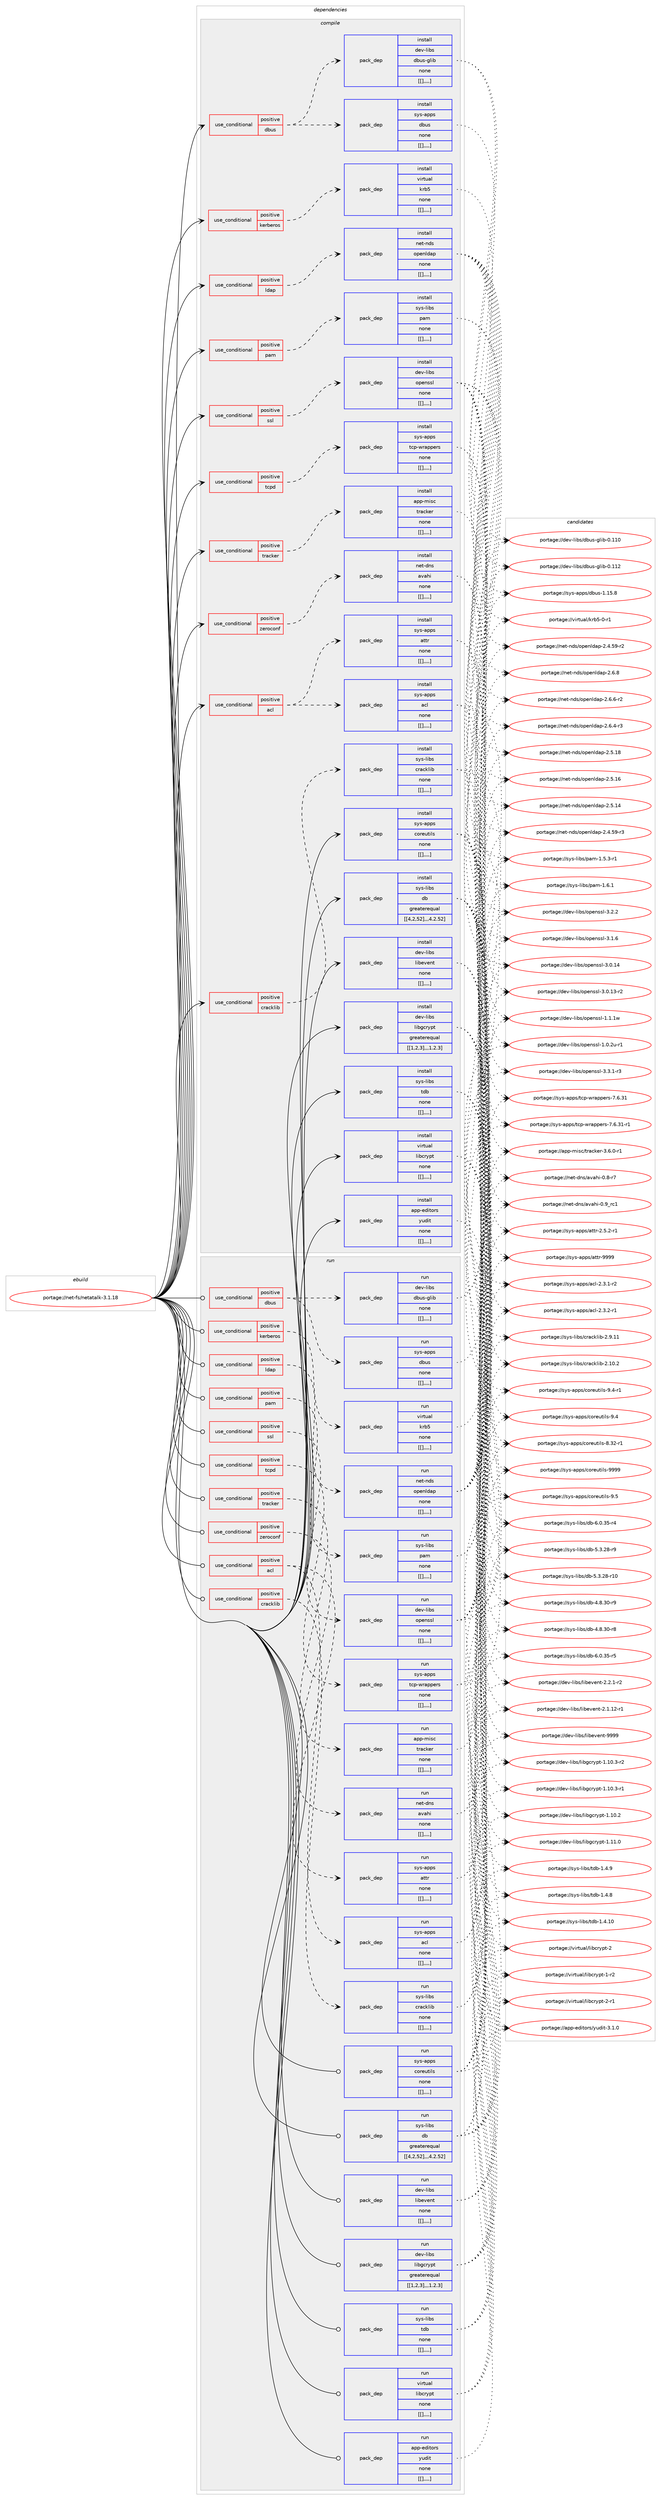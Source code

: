 digraph prolog {

# *************
# Graph options
# *************

newrank=true;
concentrate=true;
compound=true;
graph [rankdir=LR,fontname=Helvetica,fontsize=10,ranksep=1.5];#, ranksep=2.5, nodesep=0.2];
edge  [arrowhead=vee];
node  [fontname=Helvetica,fontsize=10];

# **********
# The ebuild
# **********

subgraph cluster_leftcol {
color=gray;
label=<<i>ebuild</i>>;
id [label="portage://net-fs/netatalk-3.1.18", color=red, width=4, href="../net-fs/netatalk-3.1.18.svg"];
}

# ****************
# The dependencies
# ****************

subgraph cluster_midcol {
color=gray;
label=<<i>dependencies</i>>;
subgraph cluster_compile {
fillcolor="#eeeeee";
style=filled;
label=<<i>compile</i>>;
subgraph cond95014 {
dependency366445 [label=<<TABLE BORDER="0" CELLBORDER="1" CELLSPACING="0" CELLPADDING="4"><TR><TD ROWSPAN="3" CELLPADDING="10">use_conditional</TD></TR><TR><TD>positive</TD></TR><TR><TD>acl</TD></TR></TABLE>>, shape=none, color=red];
subgraph pack268671 {
dependency366446 [label=<<TABLE BORDER="0" CELLBORDER="1" CELLSPACING="0" CELLPADDING="4" WIDTH="220"><TR><TD ROWSPAN="6" CELLPADDING="30">pack_dep</TD></TR><TR><TD WIDTH="110">install</TD></TR><TR><TD>sys-apps</TD></TR><TR><TD>attr</TD></TR><TR><TD>none</TD></TR><TR><TD>[[],,,,]</TD></TR></TABLE>>, shape=none, color=blue];
}
dependency366445:e -> dependency366446:w [weight=20,style="dashed",arrowhead="vee"];
subgraph pack268672 {
dependency366447 [label=<<TABLE BORDER="0" CELLBORDER="1" CELLSPACING="0" CELLPADDING="4" WIDTH="220"><TR><TD ROWSPAN="6" CELLPADDING="30">pack_dep</TD></TR><TR><TD WIDTH="110">install</TD></TR><TR><TD>sys-apps</TD></TR><TR><TD>acl</TD></TR><TR><TD>none</TD></TR><TR><TD>[[],,,,]</TD></TR></TABLE>>, shape=none, color=blue];
}
dependency366445:e -> dependency366447:w [weight=20,style="dashed",arrowhead="vee"];
}
id:e -> dependency366445:w [weight=20,style="solid",arrowhead="vee"];
subgraph cond95015 {
dependency366448 [label=<<TABLE BORDER="0" CELLBORDER="1" CELLSPACING="0" CELLPADDING="4"><TR><TD ROWSPAN="3" CELLPADDING="10">use_conditional</TD></TR><TR><TD>positive</TD></TR><TR><TD>cracklib</TD></TR></TABLE>>, shape=none, color=red];
subgraph pack268673 {
dependency366449 [label=<<TABLE BORDER="0" CELLBORDER="1" CELLSPACING="0" CELLPADDING="4" WIDTH="220"><TR><TD ROWSPAN="6" CELLPADDING="30">pack_dep</TD></TR><TR><TD WIDTH="110">install</TD></TR><TR><TD>sys-libs</TD></TR><TR><TD>cracklib</TD></TR><TR><TD>none</TD></TR><TR><TD>[[],,,,]</TD></TR></TABLE>>, shape=none, color=blue];
}
dependency366448:e -> dependency366449:w [weight=20,style="dashed",arrowhead="vee"];
}
id:e -> dependency366448:w [weight=20,style="solid",arrowhead="vee"];
subgraph cond95016 {
dependency366450 [label=<<TABLE BORDER="0" CELLBORDER="1" CELLSPACING="0" CELLPADDING="4"><TR><TD ROWSPAN="3" CELLPADDING="10">use_conditional</TD></TR><TR><TD>positive</TD></TR><TR><TD>dbus</TD></TR></TABLE>>, shape=none, color=red];
subgraph pack268674 {
dependency366451 [label=<<TABLE BORDER="0" CELLBORDER="1" CELLSPACING="0" CELLPADDING="4" WIDTH="220"><TR><TD ROWSPAN="6" CELLPADDING="30">pack_dep</TD></TR><TR><TD WIDTH="110">install</TD></TR><TR><TD>sys-apps</TD></TR><TR><TD>dbus</TD></TR><TR><TD>none</TD></TR><TR><TD>[[],,,,]</TD></TR></TABLE>>, shape=none, color=blue];
}
dependency366450:e -> dependency366451:w [weight=20,style="dashed",arrowhead="vee"];
subgraph pack268675 {
dependency366452 [label=<<TABLE BORDER="0" CELLBORDER="1" CELLSPACING="0" CELLPADDING="4" WIDTH="220"><TR><TD ROWSPAN="6" CELLPADDING="30">pack_dep</TD></TR><TR><TD WIDTH="110">install</TD></TR><TR><TD>dev-libs</TD></TR><TR><TD>dbus-glib</TD></TR><TR><TD>none</TD></TR><TR><TD>[[],,,,]</TD></TR></TABLE>>, shape=none, color=blue];
}
dependency366450:e -> dependency366452:w [weight=20,style="dashed",arrowhead="vee"];
}
id:e -> dependency366450:w [weight=20,style="solid",arrowhead="vee"];
subgraph cond95017 {
dependency366453 [label=<<TABLE BORDER="0" CELLBORDER="1" CELLSPACING="0" CELLPADDING="4"><TR><TD ROWSPAN="3" CELLPADDING="10">use_conditional</TD></TR><TR><TD>positive</TD></TR><TR><TD>kerberos</TD></TR></TABLE>>, shape=none, color=red];
subgraph pack268676 {
dependency366454 [label=<<TABLE BORDER="0" CELLBORDER="1" CELLSPACING="0" CELLPADDING="4" WIDTH="220"><TR><TD ROWSPAN="6" CELLPADDING="30">pack_dep</TD></TR><TR><TD WIDTH="110">install</TD></TR><TR><TD>virtual</TD></TR><TR><TD>krb5</TD></TR><TR><TD>none</TD></TR><TR><TD>[[],,,,]</TD></TR></TABLE>>, shape=none, color=blue];
}
dependency366453:e -> dependency366454:w [weight=20,style="dashed",arrowhead="vee"];
}
id:e -> dependency366453:w [weight=20,style="solid",arrowhead="vee"];
subgraph cond95018 {
dependency366455 [label=<<TABLE BORDER="0" CELLBORDER="1" CELLSPACING="0" CELLPADDING="4"><TR><TD ROWSPAN="3" CELLPADDING="10">use_conditional</TD></TR><TR><TD>positive</TD></TR><TR><TD>ldap</TD></TR></TABLE>>, shape=none, color=red];
subgraph pack268677 {
dependency366456 [label=<<TABLE BORDER="0" CELLBORDER="1" CELLSPACING="0" CELLPADDING="4" WIDTH="220"><TR><TD ROWSPAN="6" CELLPADDING="30">pack_dep</TD></TR><TR><TD WIDTH="110">install</TD></TR><TR><TD>net-nds</TD></TR><TR><TD>openldap</TD></TR><TR><TD>none</TD></TR><TR><TD>[[],,,,]</TD></TR></TABLE>>, shape=none, color=blue];
}
dependency366455:e -> dependency366456:w [weight=20,style="dashed",arrowhead="vee"];
}
id:e -> dependency366455:w [weight=20,style="solid",arrowhead="vee"];
subgraph cond95019 {
dependency366457 [label=<<TABLE BORDER="0" CELLBORDER="1" CELLSPACING="0" CELLPADDING="4"><TR><TD ROWSPAN="3" CELLPADDING="10">use_conditional</TD></TR><TR><TD>positive</TD></TR><TR><TD>pam</TD></TR></TABLE>>, shape=none, color=red];
subgraph pack268678 {
dependency366458 [label=<<TABLE BORDER="0" CELLBORDER="1" CELLSPACING="0" CELLPADDING="4" WIDTH="220"><TR><TD ROWSPAN="6" CELLPADDING="30">pack_dep</TD></TR><TR><TD WIDTH="110">install</TD></TR><TR><TD>sys-libs</TD></TR><TR><TD>pam</TD></TR><TR><TD>none</TD></TR><TR><TD>[[],,,,]</TD></TR></TABLE>>, shape=none, color=blue];
}
dependency366457:e -> dependency366458:w [weight=20,style="dashed",arrowhead="vee"];
}
id:e -> dependency366457:w [weight=20,style="solid",arrowhead="vee"];
subgraph cond95020 {
dependency366459 [label=<<TABLE BORDER="0" CELLBORDER="1" CELLSPACING="0" CELLPADDING="4"><TR><TD ROWSPAN="3" CELLPADDING="10">use_conditional</TD></TR><TR><TD>positive</TD></TR><TR><TD>ssl</TD></TR></TABLE>>, shape=none, color=red];
subgraph pack268679 {
dependency366460 [label=<<TABLE BORDER="0" CELLBORDER="1" CELLSPACING="0" CELLPADDING="4" WIDTH="220"><TR><TD ROWSPAN="6" CELLPADDING="30">pack_dep</TD></TR><TR><TD WIDTH="110">install</TD></TR><TR><TD>dev-libs</TD></TR><TR><TD>openssl</TD></TR><TR><TD>none</TD></TR><TR><TD>[[],,,,]</TD></TR></TABLE>>, shape=none, color=blue];
}
dependency366459:e -> dependency366460:w [weight=20,style="dashed",arrowhead="vee"];
}
id:e -> dependency366459:w [weight=20,style="solid",arrowhead="vee"];
subgraph cond95021 {
dependency366461 [label=<<TABLE BORDER="0" CELLBORDER="1" CELLSPACING="0" CELLPADDING="4"><TR><TD ROWSPAN="3" CELLPADDING="10">use_conditional</TD></TR><TR><TD>positive</TD></TR><TR><TD>tcpd</TD></TR></TABLE>>, shape=none, color=red];
subgraph pack268680 {
dependency366462 [label=<<TABLE BORDER="0" CELLBORDER="1" CELLSPACING="0" CELLPADDING="4" WIDTH="220"><TR><TD ROWSPAN="6" CELLPADDING="30">pack_dep</TD></TR><TR><TD WIDTH="110">install</TD></TR><TR><TD>sys-apps</TD></TR><TR><TD>tcp-wrappers</TD></TR><TR><TD>none</TD></TR><TR><TD>[[],,,,]</TD></TR></TABLE>>, shape=none, color=blue];
}
dependency366461:e -> dependency366462:w [weight=20,style="dashed",arrowhead="vee"];
}
id:e -> dependency366461:w [weight=20,style="solid",arrowhead="vee"];
subgraph cond95022 {
dependency366463 [label=<<TABLE BORDER="0" CELLBORDER="1" CELLSPACING="0" CELLPADDING="4"><TR><TD ROWSPAN="3" CELLPADDING="10">use_conditional</TD></TR><TR><TD>positive</TD></TR><TR><TD>tracker</TD></TR></TABLE>>, shape=none, color=red];
subgraph pack268681 {
dependency366464 [label=<<TABLE BORDER="0" CELLBORDER="1" CELLSPACING="0" CELLPADDING="4" WIDTH="220"><TR><TD ROWSPAN="6" CELLPADDING="30">pack_dep</TD></TR><TR><TD WIDTH="110">install</TD></TR><TR><TD>app-misc</TD></TR><TR><TD>tracker</TD></TR><TR><TD>none</TD></TR><TR><TD>[[],,,,]</TD></TR></TABLE>>, shape=none, color=blue];
}
dependency366463:e -> dependency366464:w [weight=20,style="dashed",arrowhead="vee"];
}
id:e -> dependency366463:w [weight=20,style="solid",arrowhead="vee"];
subgraph cond95023 {
dependency366465 [label=<<TABLE BORDER="0" CELLBORDER="1" CELLSPACING="0" CELLPADDING="4"><TR><TD ROWSPAN="3" CELLPADDING="10">use_conditional</TD></TR><TR><TD>positive</TD></TR><TR><TD>zeroconf</TD></TR></TABLE>>, shape=none, color=red];
subgraph pack268682 {
dependency366466 [label=<<TABLE BORDER="0" CELLBORDER="1" CELLSPACING="0" CELLPADDING="4" WIDTH="220"><TR><TD ROWSPAN="6" CELLPADDING="30">pack_dep</TD></TR><TR><TD WIDTH="110">install</TD></TR><TR><TD>net-dns</TD></TR><TR><TD>avahi</TD></TR><TR><TD>none</TD></TR><TR><TD>[[],,,,]</TD></TR></TABLE>>, shape=none, color=blue];
}
dependency366465:e -> dependency366466:w [weight=20,style="dashed",arrowhead="vee"];
}
id:e -> dependency366465:w [weight=20,style="solid",arrowhead="vee"];
subgraph pack268683 {
dependency366467 [label=<<TABLE BORDER="0" CELLBORDER="1" CELLSPACING="0" CELLPADDING="4" WIDTH="220"><TR><TD ROWSPAN="6" CELLPADDING="30">pack_dep</TD></TR><TR><TD WIDTH="110">install</TD></TR><TR><TD>dev-libs</TD></TR><TR><TD>libevent</TD></TR><TR><TD>none</TD></TR><TR><TD>[[],,,,]</TD></TR></TABLE>>, shape=none, color=blue];
}
id:e -> dependency366467:w [weight=20,style="solid",arrowhead="vee"];
subgraph pack268684 {
dependency366468 [label=<<TABLE BORDER="0" CELLBORDER="1" CELLSPACING="0" CELLPADDING="4" WIDTH="220"><TR><TD ROWSPAN="6" CELLPADDING="30">pack_dep</TD></TR><TR><TD WIDTH="110">install</TD></TR><TR><TD>dev-libs</TD></TR><TR><TD>libgcrypt</TD></TR><TR><TD>greaterequal</TD></TR><TR><TD>[[1,2,3],,,1.2.3]</TD></TR></TABLE>>, shape=none, color=blue];
}
id:e -> dependency366468:w [weight=20,style="solid",arrowhead="vee"];
subgraph pack268685 {
dependency366469 [label=<<TABLE BORDER="0" CELLBORDER="1" CELLSPACING="0" CELLPADDING="4" WIDTH="220"><TR><TD ROWSPAN="6" CELLPADDING="30">pack_dep</TD></TR><TR><TD WIDTH="110">install</TD></TR><TR><TD>sys-apps</TD></TR><TR><TD>coreutils</TD></TR><TR><TD>none</TD></TR><TR><TD>[[],,,,]</TD></TR></TABLE>>, shape=none, color=blue];
}
id:e -> dependency366469:w [weight=20,style="solid",arrowhead="vee"];
subgraph pack268686 {
dependency366470 [label=<<TABLE BORDER="0" CELLBORDER="1" CELLSPACING="0" CELLPADDING="4" WIDTH="220"><TR><TD ROWSPAN="6" CELLPADDING="30">pack_dep</TD></TR><TR><TD WIDTH="110">install</TD></TR><TR><TD>sys-libs</TD></TR><TR><TD>db</TD></TR><TR><TD>greaterequal</TD></TR><TR><TD>[[4,2,52],,,4.2.52]</TD></TR></TABLE>>, shape=none, color=blue];
}
id:e -> dependency366470:w [weight=20,style="solid",arrowhead="vee"];
subgraph pack268687 {
dependency366471 [label=<<TABLE BORDER="0" CELLBORDER="1" CELLSPACING="0" CELLPADDING="4" WIDTH="220"><TR><TD ROWSPAN="6" CELLPADDING="30">pack_dep</TD></TR><TR><TD WIDTH="110">install</TD></TR><TR><TD>sys-libs</TD></TR><TR><TD>tdb</TD></TR><TR><TD>none</TD></TR><TR><TD>[[],,,,]</TD></TR></TABLE>>, shape=none, color=blue];
}
id:e -> dependency366471:w [weight=20,style="solid",arrowhead="vee"];
subgraph pack268688 {
dependency366472 [label=<<TABLE BORDER="0" CELLBORDER="1" CELLSPACING="0" CELLPADDING="4" WIDTH="220"><TR><TD ROWSPAN="6" CELLPADDING="30">pack_dep</TD></TR><TR><TD WIDTH="110">install</TD></TR><TR><TD>virtual</TD></TR><TR><TD>libcrypt</TD></TR><TR><TD>none</TD></TR><TR><TD>[[],,,,]</TD></TR></TABLE>>, shape=none, color=blue];
}
id:e -> dependency366472:w [weight=20,style="solid",arrowhead="vee"];
subgraph pack268689 {
dependency366473 [label=<<TABLE BORDER="0" CELLBORDER="1" CELLSPACING="0" CELLPADDING="4" WIDTH="220"><TR><TD ROWSPAN="6" CELLPADDING="30">pack_dep</TD></TR><TR><TD WIDTH="110">install</TD></TR><TR><TD>app-editors</TD></TR><TR><TD>yudit</TD></TR><TR><TD>none</TD></TR><TR><TD>[[],,,,]</TD></TR></TABLE>>, shape=none, color=blue];
}
id:e -> dependency366473:w [weight=20,style="solid",arrowhead="vee"];
}
subgraph cluster_compileandrun {
fillcolor="#eeeeee";
style=filled;
label=<<i>compile and run</i>>;
}
subgraph cluster_run {
fillcolor="#eeeeee";
style=filled;
label=<<i>run</i>>;
subgraph cond95024 {
dependency366474 [label=<<TABLE BORDER="0" CELLBORDER="1" CELLSPACING="0" CELLPADDING="4"><TR><TD ROWSPAN="3" CELLPADDING="10">use_conditional</TD></TR><TR><TD>positive</TD></TR><TR><TD>acl</TD></TR></TABLE>>, shape=none, color=red];
subgraph pack268690 {
dependency366475 [label=<<TABLE BORDER="0" CELLBORDER="1" CELLSPACING="0" CELLPADDING="4" WIDTH="220"><TR><TD ROWSPAN="6" CELLPADDING="30">pack_dep</TD></TR><TR><TD WIDTH="110">run</TD></TR><TR><TD>sys-apps</TD></TR><TR><TD>attr</TD></TR><TR><TD>none</TD></TR><TR><TD>[[],,,,]</TD></TR></TABLE>>, shape=none, color=blue];
}
dependency366474:e -> dependency366475:w [weight=20,style="dashed",arrowhead="vee"];
subgraph pack268691 {
dependency366476 [label=<<TABLE BORDER="0" CELLBORDER="1" CELLSPACING="0" CELLPADDING="4" WIDTH="220"><TR><TD ROWSPAN="6" CELLPADDING="30">pack_dep</TD></TR><TR><TD WIDTH="110">run</TD></TR><TR><TD>sys-apps</TD></TR><TR><TD>acl</TD></TR><TR><TD>none</TD></TR><TR><TD>[[],,,,]</TD></TR></TABLE>>, shape=none, color=blue];
}
dependency366474:e -> dependency366476:w [weight=20,style="dashed",arrowhead="vee"];
}
id:e -> dependency366474:w [weight=20,style="solid",arrowhead="odot"];
subgraph cond95025 {
dependency366477 [label=<<TABLE BORDER="0" CELLBORDER="1" CELLSPACING="0" CELLPADDING="4"><TR><TD ROWSPAN="3" CELLPADDING="10">use_conditional</TD></TR><TR><TD>positive</TD></TR><TR><TD>cracklib</TD></TR></TABLE>>, shape=none, color=red];
subgraph pack268692 {
dependency366478 [label=<<TABLE BORDER="0" CELLBORDER="1" CELLSPACING="0" CELLPADDING="4" WIDTH="220"><TR><TD ROWSPAN="6" CELLPADDING="30">pack_dep</TD></TR><TR><TD WIDTH="110">run</TD></TR><TR><TD>sys-libs</TD></TR><TR><TD>cracklib</TD></TR><TR><TD>none</TD></TR><TR><TD>[[],,,,]</TD></TR></TABLE>>, shape=none, color=blue];
}
dependency366477:e -> dependency366478:w [weight=20,style="dashed",arrowhead="vee"];
}
id:e -> dependency366477:w [weight=20,style="solid",arrowhead="odot"];
subgraph cond95026 {
dependency366479 [label=<<TABLE BORDER="0" CELLBORDER="1" CELLSPACING="0" CELLPADDING="4"><TR><TD ROWSPAN="3" CELLPADDING="10">use_conditional</TD></TR><TR><TD>positive</TD></TR><TR><TD>dbus</TD></TR></TABLE>>, shape=none, color=red];
subgraph pack268693 {
dependency366480 [label=<<TABLE BORDER="0" CELLBORDER="1" CELLSPACING="0" CELLPADDING="4" WIDTH="220"><TR><TD ROWSPAN="6" CELLPADDING="30">pack_dep</TD></TR><TR><TD WIDTH="110">run</TD></TR><TR><TD>sys-apps</TD></TR><TR><TD>dbus</TD></TR><TR><TD>none</TD></TR><TR><TD>[[],,,,]</TD></TR></TABLE>>, shape=none, color=blue];
}
dependency366479:e -> dependency366480:w [weight=20,style="dashed",arrowhead="vee"];
subgraph pack268694 {
dependency366481 [label=<<TABLE BORDER="0" CELLBORDER="1" CELLSPACING="0" CELLPADDING="4" WIDTH="220"><TR><TD ROWSPAN="6" CELLPADDING="30">pack_dep</TD></TR><TR><TD WIDTH="110">run</TD></TR><TR><TD>dev-libs</TD></TR><TR><TD>dbus-glib</TD></TR><TR><TD>none</TD></TR><TR><TD>[[],,,,]</TD></TR></TABLE>>, shape=none, color=blue];
}
dependency366479:e -> dependency366481:w [weight=20,style="dashed",arrowhead="vee"];
}
id:e -> dependency366479:w [weight=20,style="solid",arrowhead="odot"];
subgraph cond95027 {
dependency366482 [label=<<TABLE BORDER="0" CELLBORDER="1" CELLSPACING="0" CELLPADDING="4"><TR><TD ROWSPAN="3" CELLPADDING="10">use_conditional</TD></TR><TR><TD>positive</TD></TR><TR><TD>kerberos</TD></TR></TABLE>>, shape=none, color=red];
subgraph pack268695 {
dependency366483 [label=<<TABLE BORDER="0" CELLBORDER="1" CELLSPACING="0" CELLPADDING="4" WIDTH="220"><TR><TD ROWSPAN="6" CELLPADDING="30">pack_dep</TD></TR><TR><TD WIDTH="110">run</TD></TR><TR><TD>virtual</TD></TR><TR><TD>krb5</TD></TR><TR><TD>none</TD></TR><TR><TD>[[],,,,]</TD></TR></TABLE>>, shape=none, color=blue];
}
dependency366482:e -> dependency366483:w [weight=20,style="dashed",arrowhead="vee"];
}
id:e -> dependency366482:w [weight=20,style="solid",arrowhead="odot"];
subgraph cond95028 {
dependency366484 [label=<<TABLE BORDER="0" CELLBORDER="1" CELLSPACING="0" CELLPADDING="4"><TR><TD ROWSPAN="3" CELLPADDING="10">use_conditional</TD></TR><TR><TD>positive</TD></TR><TR><TD>ldap</TD></TR></TABLE>>, shape=none, color=red];
subgraph pack268696 {
dependency366485 [label=<<TABLE BORDER="0" CELLBORDER="1" CELLSPACING="0" CELLPADDING="4" WIDTH="220"><TR><TD ROWSPAN="6" CELLPADDING="30">pack_dep</TD></TR><TR><TD WIDTH="110">run</TD></TR><TR><TD>net-nds</TD></TR><TR><TD>openldap</TD></TR><TR><TD>none</TD></TR><TR><TD>[[],,,,]</TD></TR></TABLE>>, shape=none, color=blue];
}
dependency366484:e -> dependency366485:w [weight=20,style="dashed",arrowhead="vee"];
}
id:e -> dependency366484:w [weight=20,style="solid",arrowhead="odot"];
subgraph cond95029 {
dependency366486 [label=<<TABLE BORDER="0" CELLBORDER="1" CELLSPACING="0" CELLPADDING="4"><TR><TD ROWSPAN="3" CELLPADDING="10">use_conditional</TD></TR><TR><TD>positive</TD></TR><TR><TD>pam</TD></TR></TABLE>>, shape=none, color=red];
subgraph pack268697 {
dependency366487 [label=<<TABLE BORDER="0" CELLBORDER="1" CELLSPACING="0" CELLPADDING="4" WIDTH="220"><TR><TD ROWSPAN="6" CELLPADDING="30">pack_dep</TD></TR><TR><TD WIDTH="110">run</TD></TR><TR><TD>sys-libs</TD></TR><TR><TD>pam</TD></TR><TR><TD>none</TD></TR><TR><TD>[[],,,,]</TD></TR></TABLE>>, shape=none, color=blue];
}
dependency366486:e -> dependency366487:w [weight=20,style="dashed",arrowhead="vee"];
}
id:e -> dependency366486:w [weight=20,style="solid",arrowhead="odot"];
subgraph cond95030 {
dependency366488 [label=<<TABLE BORDER="0" CELLBORDER="1" CELLSPACING="0" CELLPADDING="4"><TR><TD ROWSPAN="3" CELLPADDING="10">use_conditional</TD></TR><TR><TD>positive</TD></TR><TR><TD>ssl</TD></TR></TABLE>>, shape=none, color=red];
subgraph pack268698 {
dependency366489 [label=<<TABLE BORDER="0" CELLBORDER="1" CELLSPACING="0" CELLPADDING="4" WIDTH="220"><TR><TD ROWSPAN="6" CELLPADDING="30">pack_dep</TD></TR><TR><TD WIDTH="110">run</TD></TR><TR><TD>dev-libs</TD></TR><TR><TD>openssl</TD></TR><TR><TD>none</TD></TR><TR><TD>[[],,,,]</TD></TR></TABLE>>, shape=none, color=blue];
}
dependency366488:e -> dependency366489:w [weight=20,style="dashed",arrowhead="vee"];
}
id:e -> dependency366488:w [weight=20,style="solid",arrowhead="odot"];
subgraph cond95031 {
dependency366490 [label=<<TABLE BORDER="0" CELLBORDER="1" CELLSPACING="0" CELLPADDING="4"><TR><TD ROWSPAN="3" CELLPADDING="10">use_conditional</TD></TR><TR><TD>positive</TD></TR><TR><TD>tcpd</TD></TR></TABLE>>, shape=none, color=red];
subgraph pack268699 {
dependency366491 [label=<<TABLE BORDER="0" CELLBORDER="1" CELLSPACING="0" CELLPADDING="4" WIDTH="220"><TR><TD ROWSPAN="6" CELLPADDING="30">pack_dep</TD></TR><TR><TD WIDTH="110">run</TD></TR><TR><TD>sys-apps</TD></TR><TR><TD>tcp-wrappers</TD></TR><TR><TD>none</TD></TR><TR><TD>[[],,,,]</TD></TR></TABLE>>, shape=none, color=blue];
}
dependency366490:e -> dependency366491:w [weight=20,style="dashed",arrowhead="vee"];
}
id:e -> dependency366490:w [weight=20,style="solid",arrowhead="odot"];
subgraph cond95032 {
dependency366492 [label=<<TABLE BORDER="0" CELLBORDER="1" CELLSPACING="0" CELLPADDING="4"><TR><TD ROWSPAN="3" CELLPADDING="10">use_conditional</TD></TR><TR><TD>positive</TD></TR><TR><TD>tracker</TD></TR></TABLE>>, shape=none, color=red];
subgraph pack268700 {
dependency366493 [label=<<TABLE BORDER="0" CELLBORDER="1" CELLSPACING="0" CELLPADDING="4" WIDTH="220"><TR><TD ROWSPAN="6" CELLPADDING="30">pack_dep</TD></TR><TR><TD WIDTH="110">run</TD></TR><TR><TD>app-misc</TD></TR><TR><TD>tracker</TD></TR><TR><TD>none</TD></TR><TR><TD>[[],,,,]</TD></TR></TABLE>>, shape=none, color=blue];
}
dependency366492:e -> dependency366493:w [weight=20,style="dashed",arrowhead="vee"];
}
id:e -> dependency366492:w [weight=20,style="solid",arrowhead="odot"];
subgraph cond95033 {
dependency366494 [label=<<TABLE BORDER="0" CELLBORDER="1" CELLSPACING="0" CELLPADDING="4"><TR><TD ROWSPAN="3" CELLPADDING="10">use_conditional</TD></TR><TR><TD>positive</TD></TR><TR><TD>zeroconf</TD></TR></TABLE>>, shape=none, color=red];
subgraph pack268701 {
dependency366495 [label=<<TABLE BORDER="0" CELLBORDER="1" CELLSPACING="0" CELLPADDING="4" WIDTH="220"><TR><TD ROWSPAN="6" CELLPADDING="30">pack_dep</TD></TR><TR><TD WIDTH="110">run</TD></TR><TR><TD>net-dns</TD></TR><TR><TD>avahi</TD></TR><TR><TD>none</TD></TR><TR><TD>[[],,,,]</TD></TR></TABLE>>, shape=none, color=blue];
}
dependency366494:e -> dependency366495:w [weight=20,style="dashed",arrowhead="vee"];
}
id:e -> dependency366494:w [weight=20,style="solid",arrowhead="odot"];
subgraph pack268702 {
dependency366496 [label=<<TABLE BORDER="0" CELLBORDER="1" CELLSPACING="0" CELLPADDING="4" WIDTH="220"><TR><TD ROWSPAN="6" CELLPADDING="30">pack_dep</TD></TR><TR><TD WIDTH="110">run</TD></TR><TR><TD>dev-libs</TD></TR><TR><TD>libevent</TD></TR><TR><TD>none</TD></TR><TR><TD>[[],,,,]</TD></TR></TABLE>>, shape=none, color=blue];
}
id:e -> dependency366496:w [weight=20,style="solid",arrowhead="odot"];
subgraph pack268703 {
dependency366497 [label=<<TABLE BORDER="0" CELLBORDER="1" CELLSPACING="0" CELLPADDING="4" WIDTH="220"><TR><TD ROWSPAN="6" CELLPADDING="30">pack_dep</TD></TR><TR><TD WIDTH="110">run</TD></TR><TR><TD>dev-libs</TD></TR><TR><TD>libgcrypt</TD></TR><TR><TD>greaterequal</TD></TR><TR><TD>[[1,2,3],,,1.2.3]</TD></TR></TABLE>>, shape=none, color=blue];
}
id:e -> dependency366497:w [weight=20,style="solid",arrowhead="odot"];
subgraph pack268704 {
dependency366498 [label=<<TABLE BORDER="0" CELLBORDER="1" CELLSPACING="0" CELLPADDING="4" WIDTH="220"><TR><TD ROWSPAN="6" CELLPADDING="30">pack_dep</TD></TR><TR><TD WIDTH="110">run</TD></TR><TR><TD>sys-apps</TD></TR><TR><TD>coreutils</TD></TR><TR><TD>none</TD></TR><TR><TD>[[],,,,]</TD></TR></TABLE>>, shape=none, color=blue];
}
id:e -> dependency366498:w [weight=20,style="solid",arrowhead="odot"];
subgraph pack268705 {
dependency366499 [label=<<TABLE BORDER="0" CELLBORDER="1" CELLSPACING="0" CELLPADDING="4" WIDTH="220"><TR><TD ROWSPAN="6" CELLPADDING="30">pack_dep</TD></TR><TR><TD WIDTH="110">run</TD></TR><TR><TD>sys-libs</TD></TR><TR><TD>db</TD></TR><TR><TD>greaterequal</TD></TR><TR><TD>[[4,2,52],,,4.2.52]</TD></TR></TABLE>>, shape=none, color=blue];
}
id:e -> dependency366499:w [weight=20,style="solid",arrowhead="odot"];
subgraph pack268706 {
dependency366500 [label=<<TABLE BORDER="0" CELLBORDER="1" CELLSPACING="0" CELLPADDING="4" WIDTH="220"><TR><TD ROWSPAN="6" CELLPADDING="30">pack_dep</TD></TR><TR><TD WIDTH="110">run</TD></TR><TR><TD>sys-libs</TD></TR><TR><TD>tdb</TD></TR><TR><TD>none</TD></TR><TR><TD>[[],,,,]</TD></TR></TABLE>>, shape=none, color=blue];
}
id:e -> dependency366500:w [weight=20,style="solid",arrowhead="odot"];
subgraph pack268707 {
dependency366501 [label=<<TABLE BORDER="0" CELLBORDER="1" CELLSPACING="0" CELLPADDING="4" WIDTH="220"><TR><TD ROWSPAN="6" CELLPADDING="30">pack_dep</TD></TR><TR><TD WIDTH="110">run</TD></TR><TR><TD>virtual</TD></TR><TR><TD>libcrypt</TD></TR><TR><TD>none</TD></TR><TR><TD>[[],,,,]</TD></TR></TABLE>>, shape=none, color=blue];
}
id:e -> dependency366501:w [weight=20,style="solid",arrowhead="odot"];
subgraph pack268708 {
dependency366502 [label=<<TABLE BORDER="0" CELLBORDER="1" CELLSPACING="0" CELLPADDING="4" WIDTH="220"><TR><TD ROWSPAN="6" CELLPADDING="30">pack_dep</TD></TR><TR><TD WIDTH="110">run</TD></TR><TR><TD>app-editors</TD></TR><TR><TD>yudit</TD></TR><TR><TD>none</TD></TR><TR><TD>[[],,,,]</TD></TR></TABLE>>, shape=none, color=blue];
}
id:e -> dependency366502:w [weight=20,style="solid",arrowhead="odot"];
}
}

# **************
# The candidates
# **************

subgraph cluster_choices {
rank=same;
color=gray;
label=<<i>candidates</i>>;

subgraph choice268671 {
color=black;
nodesep=1;
choice115121115459711211211547971161161144557575757 [label="portage://sys-apps/attr-9999", color=red, width=4,href="../sys-apps/attr-9999.svg"];
choice115121115459711211211547971161161144550465346504511449 [label="portage://sys-apps/attr-2.5.2-r1", color=red, width=4,href="../sys-apps/attr-2.5.2-r1.svg"];
dependency366446:e -> choice115121115459711211211547971161161144557575757:w [style=dotted,weight="100"];
dependency366446:e -> choice115121115459711211211547971161161144550465346504511449:w [style=dotted,weight="100"];
}
subgraph choice268672 {
color=black;
nodesep=1;
choice11512111545971121121154797991084550465146504511449 [label="portage://sys-apps/acl-2.3.2-r1", color=red, width=4,href="../sys-apps/acl-2.3.2-r1.svg"];
choice11512111545971121121154797991084550465146494511450 [label="portage://sys-apps/acl-2.3.1-r2", color=red, width=4,href="../sys-apps/acl-2.3.1-r2.svg"];
dependency366447:e -> choice11512111545971121121154797991084550465146504511449:w [style=dotted,weight="100"];
dependency366447:e -> choice11512111545971121121154797991084550465146494511450:w [style=dotted,weight="100"];
}
subgraph choice268673 {
color=black;
nodesep=1;
choice1151211154510810598115479911497991071081059845504649484650 [label="portage://sys-libs/cracklib-2.10.2", color=red, width=4,href="../sys-libs/cracklib-2.10.2.svg"];
choice1151211154510810598115479911497991071081059845504657464949 [label="portage://sys-libs/cracklib-2.9.11", color=red, width=4,href="../sys-libs/cracklib-2.9.11.svg"];
dependency366449:e -> choice1151211154510810598115479911497991071081059845504649484650:w [style=dotted,weight="100"];
dependency366449:e -> choice1151211154510810598115479911497991071081059845504657464949:w [style=dotted,weight="100"];
}
subgraph choice268674 {
color=black;
nodesep=1;
choice1151211154597112112115471009811711545494649534656 [label="portage://sys-apps/dbus-1.15.8", color=red, width=4,href="../sys-apps/dbus-1.15.8.svg"];
dependency366451:e -> choice1151211154597112112115471009811711545494649534656:w [style=dotted,weight="100"];
}
subgraph choice268675 {
color=black;
nodesep=1;
choice100101118451081059811547100981171154510310810598454846494950 [label="portage://dev-libs/dbus-glib-0.112", color=red, width=4,href="../dev-libs/dbus-glib-0.112.svg"];
choice100101118451081059811547100981171154510310810598454846494948 [label="portage://dev-libs/dbus-glib-0.110", color=red, width=4,href="../dev-libs/dbus-glib-0.110.svg"];
dependency366452:e -> choice100101118451081059811547100981171154510310810598454846494950:w [style=dotted,weight="100"];
dependency366452:e -> choice100101118451081059811547100981171154510310810598454846494948:w [style=dotted,weight="100"];
}
subgraph choice268676 {
color=black;
nodesep=1;
choice1181051141161179710847107114985345484511449 [label="portage://virtual/krb5-0-r1", color=red, width=4,href="../virtual/krb5-0-r1.svg"];
dependency366454:e -> choice1181051141161179710847107114985345484511449:w [style=dotted,weight="100"];
}
subgraph choice268677 {
color=black;
nodesep=1;
choice110101116451101001154711111210111010810097112455046544656 [label="portage://net-nds/openldap-2.6.8", color=red, width=4,href="../net-nds/openldap-2.6.8.svg"];
choice1101011164511010011547111112101110108100971124550465446544511450 [label="portage://net-nds/openldap-2.6.6-r2", color=red, width=4,href="../net-nds/openldap-2.6.6-r2.svg"];
choice1101011164511010011547111112101110108100971124550465446524511451 [label="portage://net-nds/openldap-2.6.4-r3", color=red, width=4,href="../net-nds/openldap-2.6.4-r3.svg"];
choice11010111645110100115471111121011101081009711245504653464956 [label="portage://net-nds/openldap-2.5.18", color=red, width=4,href="../net-nds/openldap-2.5.18.svg"];
choice11010111645110100115471111121011101081009711245504653464954 [label="portage://net-nds/openldap-2.5.16", color=red, width=4,href="../net-nds/openldap-2.5.16.svg"];
choice11010111645110100115471111121011101081009711245504653464952 [label="portage://net-nds/openldap-2.5.14", color=red, width=4,href="../net-nds/openldap-2.5.14.svg"];
choice110101116451101001154711111210111010810097112455046524653574511451 [label="portage://net-nds/openldap-2.4.59-r3", color=red, width=4,href="../net-nds/openldap-2.4.59-r3.svg"];
choice110101116451101001154711111210111010810097112455046524653574511450 [label="portage://net-nds/openldap-2.4.59-r2", color=red, width=4,href="../net-nds/openldap-2.4.59-r2.svg"];
dependency366456:e -> choice110101116451101001154711111210111010810097112455046544656:w [style=dotted,weight="100"];
dependency366456:e -> choice1101011164511010011547111112101110108100971124550465446544511450:w [style=dotted,weight="100"];
dependency366456:e -> choice1101011164511010011547111112101110108100971124550465446524511451:w [style=dotted,weight="100"];
dependency366456:e -> choice11010111645110100115471111121011101081009711245504653464956:w [style=dotted,weight="100"];
dependency366456:e -> choice11010111645110100115471111121011101081009711245504653464954:w [style=dotted,weight="100"];
dependency366456:e -> choice11010111645110100115471111121011101081009711245504653464952:w [style=dotted,weight="100"];
dependency366456:e -> choice110101116451101001154711111210111010810097112455046524653574511451:w [style=dotted,weight="100"];
dependency366456:e -> choice110101116451101001154711111210111010810097112455046524653574511450:w [style=dotted,weight="100"];
}
subgraph choice268678 {
color=black;
nodesep=1;
choice11512111545108105981154711297109454946544649 [label="portage://sys-libs/pam-1.6.1", color=red, width=4,href="../sys-libs/pam-1.6.1.svg"];
choice115121115451081059811547112971094549465346514511449 [label="portage://sys-libs/pam-1.5.3-r1", color=red, width=4,href="../sys-libs/pam-1.5.3-r1.svg"];
dependency366458:e -> choice11512111545108105981154711297109454946544649:w [style=dotted,weight="100"];
dependency366458:e -> choice115121115451081059811547112971094549465346514511449:w [style=dotted,weight="100"];
}
subgraph choice268679 {
color=black;
nodesep=1;
choice1001011184510810598115471111121011101151151084551465146494511451 [label="portage://dev-libs/openssl-3.3.1-r3", color=red, width=4,href="../dev-libs/openssl-3.3.1-r3.svg"];
choice100101118451081059811547111112101110115115108455146504650 [label="portage://dev-libs/openssl-3.2.2", color=red, width=4,href="../dev-libs/openssl-3.2.2.svg"];
choice100101118451081059811547111112101110115115108455146494654 [label="portage://dev-libs/openssl-3.1.6", color=red, width=4,href="../dev-libs/openssl-3.1.6.svg"];
choice10010111845108105981154711111210111011511510845514648464952 [label="portage://dev-libs/openssl-3.0.14", color=red, width=4,href="../dev-libs/openssl-3.0.14.svg"];
choice100101118451081059811547111112101110115115108455146484649514511450 [label="portage://dev-libs/openssl-3.0.13-r2", color=red, width=4,href="../dev-libs/openssl-3.0.13-r2.svg"];
choice100101118451081059811547111112101110115115108454946494649119 [label="portage://dev-libs/openssl-1.1.1w", color=red, width=4,href="../dev-libs/openssl-1.1.1w.svg"];
choice1001011184510810598115471111121011101151151084549464846501174511449 [label="portage://dev-libs/openssl-1.0.2u-r1", color=red, width=4,href="../dev-libs/openssl-1.0.2u-r1.svg"];
dependency366460:e -> choice1001011184510810598115471111121011101151151084551465146494511451:w [style=dotted,weight="100"];
dependency366460:e -> choice100101118451081059811547111112101110115115108455146504650:w [style=dotted,weight="100"];
dependency366460:e -> choice100101118451081059811547111112101110115115108455146494654:w [style=dotted,weight="100"];
dependency366460:e -> choice10010111845108105981154711111210111011511510845514648464952:w [style=dotted,weight="100"];
dependency366460:e -> choice100101118451081059811547111112101110115115108455146484649514511450:w [style=dotted,weight="100"];
dependency366460:e -> choice100101118451081059811547111112101110115115108454946494649119:w [style=dotted,weight="100"];
dependency366460:e -> choice1001011184510810598115471111121011101151151084549464846501174511449:w [style=dotted,weight="100"];
}
subgraph choice268680 {
color=black;
nodesep=1;
choice115121115459711211211547116991124511911497112112101114115455546544651494511449 [label="portage://sys-apps/tcp-wrappers-7.6.31-r1", color=red, width=4,href="../sys-apps/tcp-wrappers-7.6.31-r1.svg"];
choice11512111545971121121154711699112451191149711211210111411545554654465149 [label="portage://sys-apps/tcp-wrappers-7.6.31", color=red, width=4,href="../sys-apps/tcp-wrappers-7.6.31.svg"];
dependency366462:e -> choice115121115459711211211547116991124511911497112112101114115455546544651494511449:w [style=dotted,weight="100"];
dependency366462:e -> choice11512111545971121121154711699112451191149711211210111411545554654465149:w [style=dotted,weight="100"];
}
subgraph choice268681 {
color=black;
nodesep=1;
choice9711211245109105115994711611497991071011144551465446484511449 [label="portage://app-misc/tracker-3.6.0-r1", color=red, width=4,href="../app-misc/tracker-3.6.0-r1.svg"];
dependency366464:e -> choice9711211245109105115994711611497991071011144551465446484511449:w [style=dotted,weight="100"];
}
subgraph choice268682 {
color=black;
nodesep=1;
choice1101011164510011011547971189710410545484657951149949 [label="portage://net-dns/avahi-0.9_rc1", color=red, width=4,href="../net-dns/avahi-0.9_rc1.svg"];
choice11010111645100110115479711897104105454846564511455 [label="portage://net-dns/avahi-0.8-r7", color=red, width=4,href="../net-dns/avahi-0.8-r7.svg"];
dependency366466:e -> choice1101011164510011011547971189710410545484657951149949:w [style=dotted,weight="100"];
dependency366466:e -> choice11010111645100110115479711897104105454846564511455:w [style=dotted,weight="100"];
}
subgraph choice268683 {
color=black;
nodesep=1;
choice100101118451081059811547108105981011181011101164557575757 [label="portage://dev-libs/libevent-9999", color=red, width=4,href="../dev-libs/libevent-9999.svg"];
choice100101118451081059811547108105981011181011101164550465046494511450 [label="portage://dev-libs/libevent-2.2.1-r2", color=red, width=4,href="../dev-libs/libevent-2.2.1-r2.svg"];
choice10010111845108105981154710810598101118101110116455046494649504511449 [label="portage://dev-libs/libevent-2.1.12-r1", color=red, width=4,href="../dev-libs/libevent-2.1.12-r1.svg"];
dependency366467:e -> choice100101118451081059811547108105981011181011101164557575757:w [style=dotted,weight="100"];
dependency366467:e -> choice100101118451081059811547108105981011181011101164550465046494511450:w [style=dotted,weight="100"];
dependency366467:e -> choice10010111845108105981154710810598101118101110116455046494649504511449:w [style=dotted,weight="100"];
}
subgraph choice268684 {
color=black;
nodesep=1;
choice100101118451081059811547108105981039911412111211645494649494648 [label="portage://dev-libs/libgcrypt-1.11.0", color=red, width=4,href="../dev-libs/libgcrypt-1.11.0.svg"];
choice1001011184510810598115471081059810399114121112116454946494846514511450 [label="portage://dev-libs/libgcrypt-1.10.3-r2", color=red, width=4,href="../dev-libs/libgcrypt-1.10.3-r2.svg"];
choice1001011184510810598115471081059810399114121112116454946494846514511449 [label="portage://dev-libs/libgcrypt-1.10.3-r1", color=red, width=4,href="../dev-libs/libgcrypt-1.10.3-r1.svg"];
choice100101118451081059811547108105981039911412111211645494649484650 [label="portage://dev-libs/libgcrypt-1.10.2", color=red, width=4,href="../dev-libs/libgcrypt-1.10.2.svg"];
dependency366468:e -> choice100101118451081059811547108105981039911412111211645494649494648:w [style=dotted,weight="100"];
dependency366468:e -> choice1001011184510810598115471081059810399114121112116454946494846514511450:w [style=dotted,weight="100"];
dependency366468:e -> choice1001011184510810598115471081059810399114121112116454946494846514511449:w [style=dotted,weight="100"];
dependency366468:e -> choice100101118451081059811547108105981039911412111211645494649484650:w [style=dotted,weight="100"];
}
subgraph choice268685 {
color=black;
nodesep=1;
choice115121115459711211211547991111141011171161051081154557575757 [label="portage://sys-apps/coreutils-9999", color=red, width=4,href="../sys-apps/coreutils-9999.svg"];
choice1151211154597112112115479911111410111711610510811545574653 [label="portage://sys-apps/coreutils-9.5", color=red, width=4,href="../sys-apps/coreutils-9.5.svg"];
choice11512111545971121121154799111114101117116105108115455746524511449 [label="portage://sys-apps/coreutils-9.4-r1", color=red, width=4,href="../sys-apps/coreutils-9.4-r1.svg"];
choice1151211154597112112115479911111410111711610510811545574652 [label="portage://sys-apps/coreutils-9.4", color=red, width=4,href="../sys-apps/coreutils-9.4.svg"];
choice1151211154597112112115479911111410111711610510811545564651504511449 [label="portage://sys-apps/coreutils-8.32-r1", color=red, width=4,href="../sys-apps/coreutils-8.32-r1.svg"];
dependency366469:e -> choice115121115459711211211547991111141011171161051081154557575757:w [style=dotted,weight="100"];
dependency366469:e -> choice1151211154597112112115479911111410111711610510811545574653:w [style=dotted,weight="100"];
dependency366469:e -> choice11512111545971121121154799111114101117116105108115455746524511449:w [style=dotted,weight="100"];
dependency366469:e -> choice1151211154597112112115479911111410111711610510811545574652:w [style=dotted,weight="100"];
dependency366469:e -> choice1151211154597112112115479911111410111711610510811545564651504511449:w [style=dotted,weight="100"];
}
subgraph choice268686 {
color=black;
nodesep=1;
choice11512111545108105981154710098455446484651534511453 [label="portage://sys-libs/db-6.0.35-r5", color=red, width=4,href="../sys-libs/db-6.0.35-r5.svg"];
choice11512111545108105981154710098455446484651534511452 [label="portage://sys-libs/db-6.0.35-r4", color=red, width=4,href="../sys-libs/db-6.0.35-r4.svg"];
choice11512111545108105981154710098455346514650564511457 [label="portage://sys-libs/db-5.3.28-r9", color=red, width=4,href="../sys-libs/db-5.3.28-r9.svg"];
choice1151211154510810598115471009845534651465056451144948 [label="portage://sys-libs/db-5.3.28-r10", color=red, width=4,href="../sys-libs/db-5.3.28-r10.svg"];
choice11512111545108105981154710098455246564651484511457 [label="portage://sys-libs/db-4.8.30-r9", color=red, width=4,href="../sys-libs/db-4.8.30-r9.svg"];
choice11512111545108105981154710098455246564651484511456 [label="portage://sys-libs/db-4.8.30-r8", color=red, width=4,href="../sys-libs/db-4.8.30-r8.svg"];
dependency366470:e -> choice11512111545108105981154710098455446484651534511453:w [style=dotted,weight="100"];
dependency366470:e -> choice11512111545108105981154710098455446484651534511452:w [style=dotted,weight="100"];
dependency366470:e -> choice11512111545108105981154710098455346514650564511457:w [style=dotted,weight="100"];
dependency366470:e -> choice1151211154510810598115471009845534651465056451144948:w [style=dotted,weight="100"];
dependency366470:e -> choice11512111545108105981154710098455246564651484511457:w [style=dotted,weight="100"];
dependency366470:e -> choice11512111545108105981154710098455246564651484511456:w [style=dotted,weight="100"];
}
subgraph choice268687 {
color=black;
nodesep=1;
choice1151211154510810598115471161009845494652464948 [label="portage://sys-libs/tdb-1.4.10", color=red, width=4,href="../sys-libs/tdb-1.4.10.svg"];
choice11512111545108105981154711610098454946524657 [label="portage://sys-libs/tdb-1.4.9", color=red, width=4,href="../sys-libs/tdb-1.4.9.svg"];
choice11512111545108105981154711610098454946524656 [label="portage://sys-libs/tdb-1.4.8", color=red, width=4,href="../sys-libs/tdb-1.4.8.svg"];
dependency366471:e -> choice1151211154510810598115471161009845494652464948:w [style=dotted,weight="100"];
dependency366471:e -> choice11512111545108105981154711610098454946524657:w [style=dotted,weight="100"];
dependency366471:e -> choice11512111545108105981154711610098454946524656:w [style=dotted,weight="100"];
}
subgraph choice268688 {
color=black;
nodesep=1;
choice1181051141161179710847108105989911412111211645504511449 [label="portage://virtual/libcrypt-2-r1", color=red, width=4,href="../virtual/libcrypt-2-r1.svg"];
choice118105114116117971084710810598991141211121164550 [label="portage://virtual/libcrypt-2", color=red, width=4,href="../virtual/libcrypt-2.svg"];
choice1181051141161179710847108105989911412111211645494511450 [label="portage://virtual/libcrypt-1-r2", color=red, width=4,href="../virtual/libcrypt-1-r2.svg"];
dependency366472:e -> choice1181051141161179710847108105989911412111211645504511449:w [style=dotted,weight="100"];
dependency366472:e -> choice118105114116117971084710810598991141211121164550:w [style=dotted,weight="100"];
dependency366472:e -> choice1181051141161179710847108105989911412111211645494511450:w [style=dotted,weight="100"];
}
subgraph choice268689 {
color=black;
nodesep=1;
choice971121124510110010511611111411547121117100105116455146494648 [label="portage://app-editors/yudit-3.1.0", color=red, width=4,href="../app-editors/yudit-3.1.0.svg"];
dependency366473:e -> choice971121124510110010511611111411547121117100105116455146494648:w [style=dotted,weight="100"];
}
subgraph choice268690 {
color=black;
nodesep=1;
choice115121115459711211211547971161161144557575757 [label="portage://sys-apps/attr-9999", color=red, width=4,href="../sys-apps/attr-9999.svg"];
choice115121115459711211211547971161161144550465346504511449 [label="portage://sys-apps/attr-2.5.2-r1", color=red, width=4,href="../sys-apps/attr-2.5.2-r1.svg"];
dependency366475:e -> choice115121115459711211211547971161161144557575757:w [style=dotted,weight="100"];
dependency366475:e -> choice115121115459711211211547971161161144550465346504511449:w [style=dotted,weight="100"];
}
subgraph choice268691 {
color=black;
nodesep=1;
choice11512111545971121121154797991084550465146504511449 [label="portage://sys-apps/acl-2.3.2-r1", color=red, width=4,href="../sys-apps/acl-2.3.2-r1.svg"];
choice11512111545971121121154797991084550465146494511450 [label="portage://sys-apps/acl-2.3.1-r2", color=red, width=4,href="../sys-apps/acl-2.3.1-r2.svg"];
dependency366476:e -> choice11512111545971121121154797991084550465146504511449:w [style=dotted,weight="100"];
dependency366476:e -> choice11512111545971121121154797991084550465146494511450:w [style=dotted,weight="100"];
}
subgraph choice268692 {
color=black;
nodesep=1;
choice1151211154510810598115479911497991071081059845504649484650 [label="portage://sys-libs/cracklib-2.10.2", color=red, width=4,href="../sys-libs/cracklib-2.10.2.svg"];
choice1151211154510810598115479911497991071081059845504657464949 [label="portage://sys-libs/cracklib-2.9.11", color=red, width=4,href="../sys-libs/cracklib-2.9.11.svg"];
dependency366478:e -> choice1151211154510810598115479911497991071081059845504649484650:w [style=dotted,weight="100"];
dependency366478:e -> choice1151211154510810598115479911497991071081059845504657464949:w [style=dotted,weight="100"];
}
subgraph choice268693 {
color=black;
nodesep=1;
choice1151211154597112112115471009811711545494649534656 [label="portage://sys-apps/dbus-1.15.8", color=red, width=4,href="../sys-apps/dbus-1.15.8.svg"];
dependency366480:e -> choice1151211154597112112115471009811711545494649534656:w [style=dotted,weight="100"];
}
subgraph choice268694 {
color=black;
nodesep=1;
choice100101118451081059811547100981171154510310810598454846494950 [label="portage://dev-libs/dbus-glib-0.112", color=red, width=4,href="../dev-libs/dbus-glib-0.112.svg"];
choice100101118451081059811547100981171154510310810598454846494948 [label="portage://dev-libs/dbus-glib-0.110", color=red, width=4,href="../dev-libs/dbus-glib-0.110.svg"];
dependency366481:e -> choice100101118451081059811547100981171154510310810598454846494950:w [style=dotted,weight="100"];
dependency366481:e -> choice100101118451081059811547100981171154510310810598454846494948:w [style=dotted,weight="100"];
}
subgraph choice268695 {
color=black;
nodesep=1;
choice1181051141161179710847107114985345484511449 [label="portage://virtual/krb5-0-r1", color=red, width=4,href="../virtual/krb5-0-r1.svg"];
dependency366483:e -> choice1181051141161179710847107114985345484511449:w [style=dotted,weight="100"];
}
subgraph choice268696 {
color=black;
nodesep=1;
choice110101116451101001154711111210111010810097112455046544656 [label="portage://net-nds/openldap-2.6.8", color=red, width=4,href="../net-nds/openldap-2.6.8.svg"];
choice1101011164511010011547111112101110108100971124550465446544511450 [label="portage://net-nds/openldap-2.6.6-r2", color=red, width=4,href="../net-nds/openldap-2.6.6-r2.svg"];
choice1101011164511010011547111112101110108100971124550465446524511451 [label="portage://net-nds/openldap-2.6.4-r3", color=red, width=4,href="../net-nds/openldap-2.6.4-r3.svg"];
choice11010111645110100115471111121011101081009711245504653464956 [label="portage://net-nds/openldap-2.5.18", color=red, width=4,href="../net-nds/openldap-2.5.18.svg"];
choice11010111645110100115471111121011101081009711245504653464954 [label="portage://net-nds/openldap-2.5.16", color=red, width=4,href="../net-nds/openldap-2.5.16.svg"];
choice11010111645110100115471111121011101081009711245504653464952 [label="portage://net-nds/openldap-2.5.14", color=red, width=4,href="../net-nds/openldap-2.5.14.svg"];
choice110101116451101001154711111210111010810097112455046524653574511451 [label="portage://net-nds/openldap-2.4.59-r3", color=red, width=4,href="../net-nds/openldap-2.4.59-r3.svg"];
choice110101116451101001154711111210111010810097112455046524653574511450 [label="portage://net-nds/openldap-2.4.59-r2", color=red, width=4,href="../net-nds/openldap-2.4.59-r2.svg"];
dependency366485:e -> choice110101116451101001154711111210111010810097112455046544656:w [style=dotted,weight="100"];
dependency366485:e -> choice1101011164511010011547111112101110108100971124550465446544511450:w [style=dotted,weight="100"];
dependency366485:e -> choice1101011164511010011547111112101110108100971124550465446524511451:w [style=dotted,weight="100"];
dependency366485:e -> choice11010111645110100115471111121011101081009711245504653464956:w [style=dotted,weight="100"];
dependency366485:e -> choice11010111645110100115471111121011101081009711245504653464954:w [style=dotted,weight="100"];
dependency366485:e -> choice11010111645110100115471111121011101081009711245504653464952:w [style=dotted,weight="100"];
dependency366485:e -> choice110101116451101001154711111210111010810097112455046524653574511451:w [style=dotted,weight="100"];
dependency366485:e -> choice110101116451101001154711111210111010810097112455046524653574511450:w [style=dotted,weight="100"];
}
subgraph choice268697 {
color=black;
nodesep=1;
choice11512111545108105981154711297109454946544649 [label="portage://sys-libs/pam-1.6.1", color=red, width=4,href="../sys-libs/pam-1.6.1.svg"];
choice115121115451081059811547112971094549465346514511449 [label="portage://sys-libs/pam-1.5.3-r1", color=red, width=4,href="../sys-libs/pam-1.5.3-r1.svg"];
dependency366487:e -> choice11512111545108105981154711297109454946544649:w [style=dotted,weight="100"];
dependency366487:e -> choice115121115451081059811547112971094549465346514511449:w [style=dotted,weight="100"];
}
subgraph choice268698 {
color=black;
nodesep=1;
choice1001011184510810598115471111121011101151151084551465146494511451 [label="portage://dev-libs/openssl-3.3.1-r3", color=red, width=4,href="../dev-libs/openssl-3.3.1-r3.svg"];
choice100101118451081059811547111112101110115115108455146504650 [label="portage://dev-libs/openssl-3.2.2", color=red, width=4,href="../dev-libs/openssl-3.2.2.svg"];
choice100101118451081059811547111112101110115115108455146494654 [label="portage://dev-libs/openssl-3.1.6", color=red, width=4,href="../dev-libs/openssl-3.1.6.svg"];
choice10010111845108105981154711111210111011511510845514648464952 [label="portage://dev-libs/openssl-3.0.14", color=red, width=4,href="../dev-libs/openssl-3.0.14.svg"];
choice100101118451081059811547111112101110115115108455146484649514511450 [label="portage://dev-libs/openssl-3.0.13-r2", color=red, width=4,href="../dev-libs/openssl-3.0.13-r2.svg"];
choice100101118451081059811547111112101110115115108454946494649119 [label="portage://dev-libs/openssl-1.1.1w", color=red, width=4,href="../dev-libs/openssl-1.1.1w.svg"];
choice1001011184510810598115471111121011101151151084549464846501174511449 [label="portage://dev-libs/openssl-1.0.2u-r1", color=red, width=4,href="../dev-libs/openssl-1.0.2u-r1.svg"];
dependency366489:e -> choice1001011184510810598115471111121011101151151084551465146494511451:w [style=dotted,weight="100"];
dependency366489:e -> choice100101118451081059811547111112101110115115108455146504650:w [style=dotted,weight="100"];
dependency366489:e -> choice100101118451081059811547111112101110115115108455146494654:w [style=dotted,weight="100"];
dependency366489:e -> choice10010111845108105981154711111210111011511510845514648464952:w [style=dotted,weight="100"];
dependency366489:e -> choice100101118451081059811547111112101110115115108455146484649514511450:w [style=dotted,weight="100"];
dependency366489:e -> choice100101118451081059811547111112101110115115108454946494649119:w [style=dotted,weight="100"];
dependency366489:e -> choice1001011184510810598115471111121011101151151084549464846501174511449:w [style=dotted,weight="100"];
}
subgraph choice268699 {
color=black;
nodesep=1;
choice115121115459711211211547116991124511911497112112101114115455546544651494511449 [label="portage://sys-apps/tcp-wrappers-7.6.31-r1", color=red, width=4,href="../sys-apps/tcp-wrappers-7.6.31-r1.svg"];
choice11512111545971121121154711699112451191149711211210111411545554654465149 [label="portage://sys-apps/tcp-wrappers-7.6.31", color=red, width=4,href="../sys-apps/tcp-wrappers-7.6.31.svg"];
dependency366491:e -> choice115121115459711211211547116991124511911497112112101114115455546544651494511449:w [style=dotted,weight="100"];
dependency366491:e -> choice11512111545971121121154711699112451191149711211210111411545554654465149:w [style=dotted,weight="100"];
}
subgraph choice268700 {
color=black;
nodesep=1;
choice9711211245109105115994711611497991071011144551465446484511449 [label="portage://app-misc/tracker-3.6.0-r1", color=red, width=4,href="../app-misc/tracker-3.6.0-r1.svg"];
dependency366493:e -> choice9711211245109105115994711611497991071011144551465446484511449:w [style=dotted,weight="100"];
}
subgraph choice268701 {
color=black;
nodesep=1;
choice1101011164510011011547971189710410545484657951149949 [label="portage://net-dns/avahi-0.9_rc1", color=red, width=4,href="../net-dns/avahi-0.9_rc1.svg"];
choice11010111645100110115479711897104105454846564511455 [label="portage://net-dns/avahi-0.8-r7", color=red, width=4,href="../net-dns/avahi-0.8-r7.svg"];
dependency366495:e -> choice1101011164510011011547971189710410545484657951149949:w [style=dotted,weight="100"];
dependency366495:e -> choice11010111645100110115479711897104105454846564511455:w [style=dotted,weight="100"];
}
subgraph choice268702 {
color=black;
nodesep=1;
choice100101118451081059811547108105981011181011101164557575757 [label="portage://dev-libs/libevent-9999", color=red, width=4,href="../dev-libs/libevent-9999.svg"];
choice100101118451081059811547108105981011181011101164550465046494511450 [label="portage://dev-libs/libevent-2.2.1-r2", color=red, width=4,href="../dev-libs/libevent-2.2.1-r2.svg"];
choice10010111845108105981154710810598101118101110116455046494649504511449 [label="portage://dev-libs/libevent-2.1.12-r1", color=red, width=4,href="../dev-libs/libevent-2.1.12-r1.svg"];
dependency366496:e -> choice100101118451081059811547108105981011181011101164557575757:w [style=dotted,weight="100"];
dependency366496:e -> choice100101118451081059811547108105981011181011101164550465046494511450:w [style=dotted,weight="100"];
dependency366496:e -> choice10010111845108105981154710810598101118101110116455046494649504511449:w [style=dotted,weight="100"];
}
subgraph choice268703 {
color=black;
nodesep=1;
choice100101118451081059811547108105981039911412111211645494649494648 [label="portage://dev-libs/libgcrypt-1.11.0", color=red, width=4,href="../dev-libs/libgcrypt-1.11.0.svg"];
choice1001011184510810598115471081059810399114121112116454946494846514511450 [label="portage://dev-libs/libgcrypt-1.10.3-r2", color=red, width=4,href="../dev-libs/libgcrypt-1.10.3-r2.svg"];
choice1001011184510810598115471081059810399114121112116454946494846514511449 [label="portage://dev-libs/libgcrypt-1.10.3-r1", color=red, width=4,href="../dev-libs/libgcrypt-1.10.3-r1.svg"];
choice100101118451081059811547108105981039911412111211645494649484650 [label="portage://dev-libs/libgcrypt-1.10.2", color=red, width=4,href="../dev-libs/libgcrypt-1.10.2.svg"];
dependency366497:e -> choice100101118451081059811547108105981039911412111211645494649494648:w [style=dotted,weight="100"];
dependency366497:e -> choice1001011184510810598115471081059810399114121112116454946494846514511450:w [style=dotted,weight="100"];
dependency366497:e -> choice1001011184510810598115471081059810399114121112116454946494846514511449:w [style=dotted,weight="100"];
dependency366497:e -> choice100101118451081059811547108105981039911412111211645494649484650:w [style=dotted,weight="100"];
}
subgraph choice268704 {
color=black;
nodesep=1;
choice115121115459711211211547991111141011171161051081154557575757 [label="portage://sys-apps/coreutils-9999", color=red, width=4,href="../sys-apps/coreutils-9999.svg"];
choice1151211154597112112115479911111410111711610510811545574653 [label="portage://sys-apps/coreutils-9.5", color=red, width=4,href="../sys-apps/coreutils-9.5.svg"];
choice11512111545971121121154799111114101117116105108115455746524511449 [label="portage://sys-apps/coreutils-9.4-r1", color=red, width=4,href="../sys-apps/coreutils-9.4-r1.svg"];
choice1151211154597112112115479911111410111711610510811545574652 [label="portage://sys-apps/coreutils-9.4", color=red, width=4,href="../sys-apps/coreutils-9.4.svg"];
choice1151211154597112112115479911111410111711610510811545564651504511449 [label="portage://sys-apps/coreutils-8.32-r1", color=red, width=4,href="../sys-apps/coreutils-8.32-r1.svg"];
dependency366498:e -> choice115121115459711211211547991111141011171161051081154557575757:w [style=dotted,weight="100"];
dependency366498:e -> choice1151211154597112112115479911111410111711610510811545574653:w [style=dotted,weight="100"];
dependency366498:e -> choice11512111545971121121154799111114101117116105108115455746524511449:w [style=dotted,weight="100"];
dependency366498:e -> choice1151211154597112112115479911111410111711610510811545574652:w [style=dotted,weight="100"];
dependency366498:e -> choice1151211154597112112115479911111410111711610510811545564651504511449:w [style=dotted,weight="100"];
}
subgraph choice268705 {
color=black;
nodesep=1;
choice11512111545108105981154710098455446484651534511453 [label="portage://sys-libs/db-6.0.35-r5", color=red, width=4,href="../sys-libs/db-6.0.35-r5.svg"];
choice11512111545108105981154710098455446484651534511452 [label="portage://sys-libs/db-6.0.35-r4", color=red, width=4,href="../sys-libs/db-6.0.35-r4.svg"];
choice11512111545108105981154710098455346514650564511457 [label="portage://sys-libs/db-5.3.28-r9", color=red, width=4,href="../sys-libs/db-5.3.28-r9.svg"];
choice1151211154510810598115471009845534651465056451144948 [label="portage://sys-libs/db-5.3.28-r10", color=red, width=4,href="../sys-libs/db-5.3.28-r10.svg"];
choice11512111545108105981154710098455246564651484511457 [label="portage://sys-libs/db-4.8.30-r9", color=red, width=4,href="../sys-libs/db-4.8.30-r9.svg"];
choice11512111545108105981154710098455246564651484511456 [label="portage://sys-libs/db-4.8.30-r8", color=red, width=4,href="../sys-libs/db-4.8.30-r8.svg"];
dependency366499:e -> choice11512111545108105981154710098455446484651534511453:w [style=dotted,weight="100"];
dependency366499:e -> choice11512111545108105981154710098455446484651534511452:w [style=dotted,weight="100"];
dependency366499:e -> choice11512111545108105981154710098455346514650564511457:w [style=dotted,weight="100"];
dependency366499:e -> choice1151211154510810598115471009845534651465056451144948:w [style=dotted,weight="100"];
dependency366499:e -> choice11512111545108105981154710098455246564651484511457:w [style=dotted,weight="100"];
dependency366499:e -> choice11512111545108105981154710098455246564651484511456:w [style=dotted,weight="100"];
}
subgraph choice268706 {
color=black;
nodesep=1;
choice1151211154510810598115471161009845494652464948 [label="portage://sys-libs/tdb-1.4.10", color=red, width=4,href="../sys-libs/tdb-1.4.10.svg"];
choice11512111545108105981154711610098454946524657 [label="portage://sys-libs/tdb-1.4.9", color=red, width=4,href="../sys-libs/tdb-1.4.9.svg"];
choice11512111545108105981154711610098454946524656 [label="portage://sys-libs/tdb-1.4.8", color=red, width=4,href="../sys-libs/tdb-1.4.8.svg"];
dependency366500:e -> choice1151211154510810598115471161009845494652464948:w [style=dotted,weight="100"];
dependency366500:e -> choice11512111545108105981154711610098454946524657:w [style=dotted,weight="100"];
dependency366500:e -> choice11512111545108105981154711610098454946524656:w [style=dotted,weight="100"];
}
subgraph choice268707 {
color=black;
nodesep=1;
choice1181051141161179710847108105989911412111211645504511449 [label="portage://virtual/libcrypt-2-r1", color=red, width=4,href="../virtual/libcrypt-2-r1.svg"];
choice118105114116117971084710810598991141211121164550 [label="portage://virtual/libcrypt-2", color=red, width=4,href="../virtual/libcrypt-2.svg"];
choice1181051141161179710847108105989911412111211645494511450 [label="portage://virtual/libcrypt-1-r2", color=red, width=4,href="../virtual/libcrypt-1-r2.svg"];
dependency366501:e -> choice1181051141161179710847108105989911412111211645504511449:w [style=dotted,weight="100"];
dependency366501:e -> choice118105114116117971084710810598991141211121164550:w [style=dotted,weight="100"];
dependency366501:e -> choice1181051141161179710847108105989911412111211645494511450:w [style=dotted,weight="100"];
}
subgraph choice268708 {
color=black;
nodesep=1;
choice971121124510110010511611111411547121117100105116455146494648 [label="portage://app-editors/yudit-3.1.0", color=red, width=4,href="../app-editors/yudit-3.1.0.svg"];
dependency366502:e -> choice971121124510110010511611111411547121117100105116455146494648:w [style=dotted,weight="100"];
}
}

}
